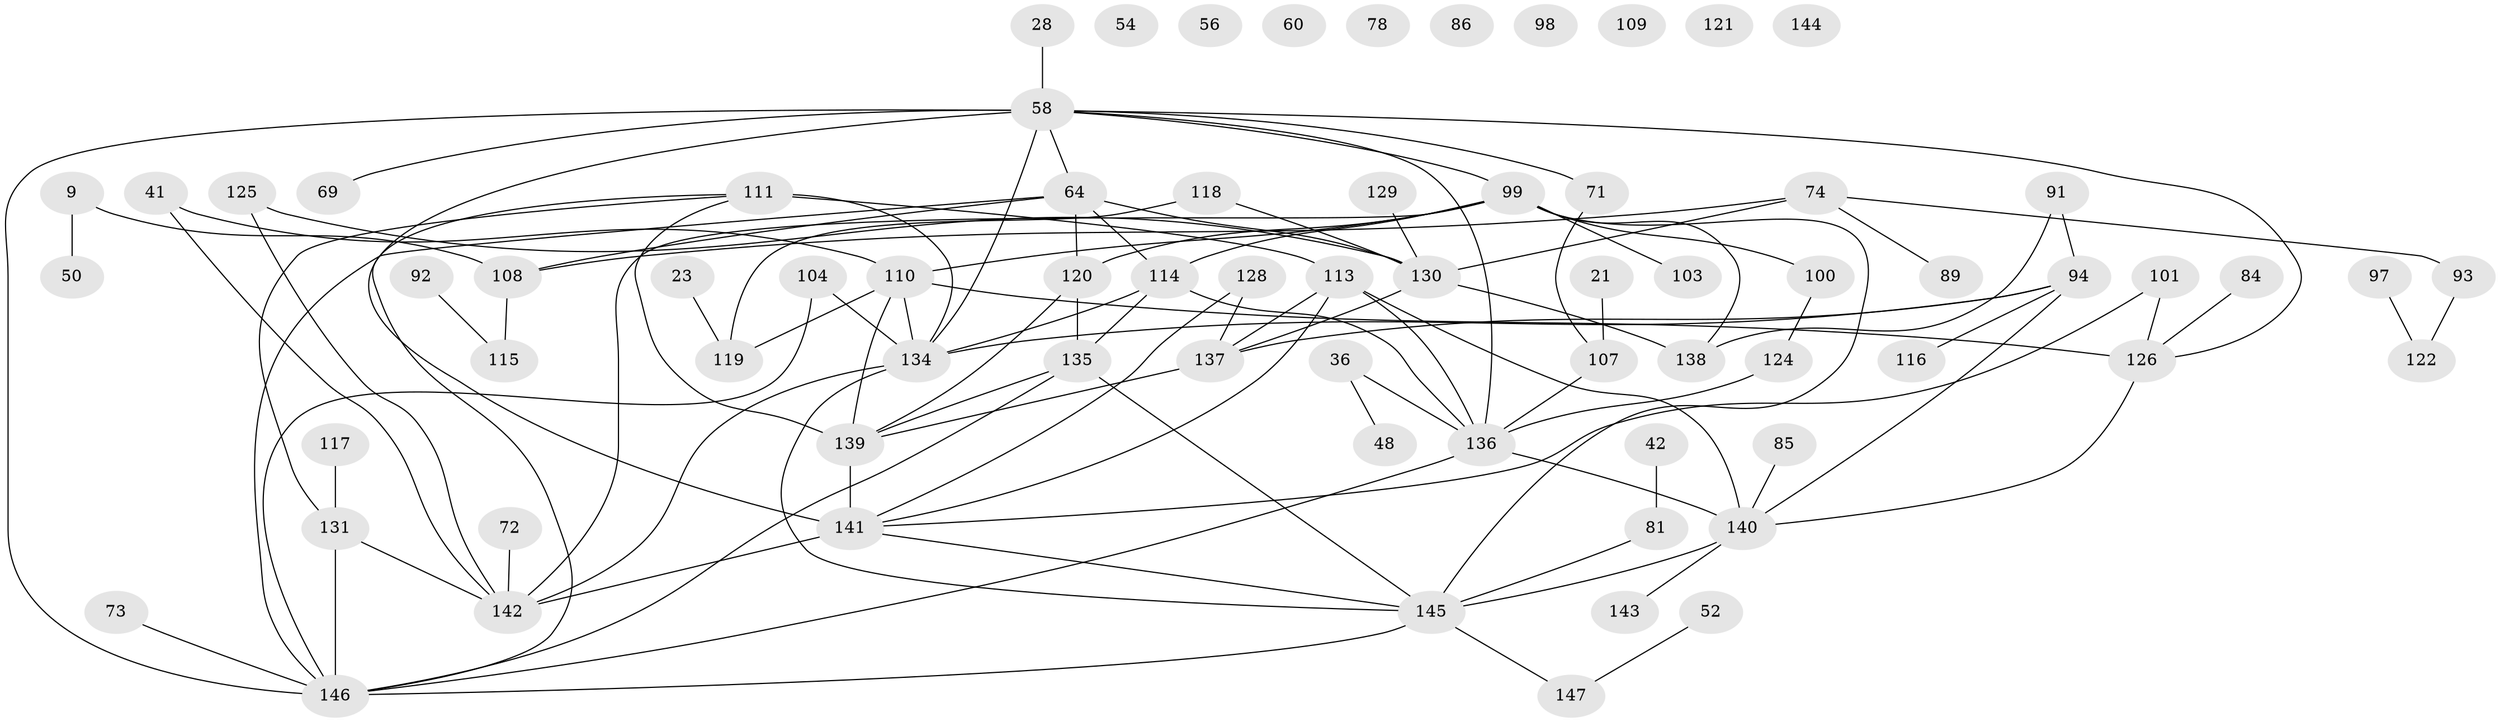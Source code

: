 // original degree distribution, {1: 0.19047619047619047, 8: 0.013605442176870748, 4: 0.1360544217687075, 2: 0.272108843537415, 3: 0.21768707482993196, 5: 0.06802721088435375, 6: 0.034013605442176874, 7: 0.013605442176870748, 0: 0.05442176870748299}
// Generated by graph-tools (version 1.1) at 2025/40/03/09/25 04:40:03]
// undirected, 73 vertices, 106 edges
graph export_dot {
graph [start="1"]
  node [color=gray90,style=filled];
  9;
  21;
  23;
  28;
  36;
  41;
  42;
  48;
  50;
  52;
  54;
  56;
  58 [super="+2+25"];
  60;
  64;
  69;
  71;
  72;
  73;
  74;
  78;
  81;
  84;
  85;
  86 [super="+1"];
  89;
  91 [super="+12"];
  92;
  93;
  94 [super="+39+34+76"];
  97;
  98;
  99 [super="+3+26+61"];
  100;
  101;
  103;
  104;
  107 [super="+75"];
  108;
  109;
  110 [super="+67"];
  111;
  113 [super="+112"];
  114 [super="+82+95"];
  115;
  116;
  117;
  118 [super="+88"];
  119;
  120;
  121;
  122;
  124;
  125;
  126 [super="+31+80+57+51+53"];
  128;
  129;
  130 [super="+123"];
  131 [super="+102"];
  134 [super="+47+7+55+59+38"];
  135 [super="+40+96"];
  136 [super="+10+65+132"];
  137 [super="+35+62+83"];
  138 [super="+33+13+87"];
  139 [super="+77"];
  140 [super="+127"];
  141 [super="+15+105"];
  142 [super="+66+63"];
  143;
  144;
  145 [super="+79+133"];
  146 [super="+49+90+29"];
  147;
  9 -- 50;
  9 -- 108;
  21 -- 107;
  23 -- 119;
  28 -- 58 [weight=2];
  36 -- 48;
  36 -- 136;
  41 -- 110;
  41 -- 142;
  42 -- 81;
  52 -- 147;
  58 -- 64 [weight=2];
  58 -- 69 [weight=2];
  58 -- 99;
  58 -- 141 [weight=2];
  58 -- 71;
  58 -- 126;
  58 -- 136;
  58 -- 134;
  58 -- 146;
  64 -- 108;
  64 -- 120;
  64 -- 114;
  64 -- 130;
  64 -- 146 [weight=2];
  71 -- 107;
  72 -- 142;
  73 -- 146;
  74 -- 89;
  74 -- 93;
  74 -- 108;
  74 -- 130;
  81 -- 145;
  84 -- 126;
  85 -- 140;
  91 -- 94;
  91 -- 138;
  92 -- 115;
  93 -- 122;
  94 -- 140;
  94 -- 116;
  94 -- 137;
  94 -- 134;
  97 -- 122;
  99 -- 103;
  99 -- 110;
  99 -- 120 [weight=2];
  99 -- 100;
  99 -- 142;
  99 -- 114;
  99 -- 145;
  99 -- 138;
  100 -- 124;
  101 -- 141;
  101 -- 126;
  104 -- 146;
  104 -- 134;
  107 -- 136 [weight=2];
  108 -- 115;
  110 -- 126 [weight=2];
  110 -- 119;
  110 -- 134;
  110 -- 139;
  111 -- 113 [weight=2];
  111 -- 146;
  111 -- 134;
  111 -- 139;
  111 -- 131;
  113 -- 141;
  113 -- 136;
  113 -- 137;
  113 -- 140;
  114 -- 134;
  114 -- 136;
  114 -- 135;
  117 -- 131;
  118 -- 119 [weight=2];
  118 -- 130 [weight=2];
  120 -- 135 [weight=2];
  120 -- 139;
  124 -- 136;
  125 -- 130;
  125 -- 142;
  126 -- 140;
  128 -- 137;
  128 -- 141;
  129 -- 130;
  130 -- 138;
  130 -- 137;
  131 -- 142;
  131 -- 146;
  134 -- 142;
  134 -- 145 [weight=2];
  135 -- 145 [weight=2];
  135 -- 146 [weight=2];
  135 -- 139;
  136 -- 146;
  136 -- 140;
  137 -- 139;
  139 -- 141;
  140 -- 145 [weight=2];
  140 -- 143;
  141 -- 142 [weight=2];
  141 -- 145;
  145 -- 147;
  145 -- 146;
}
